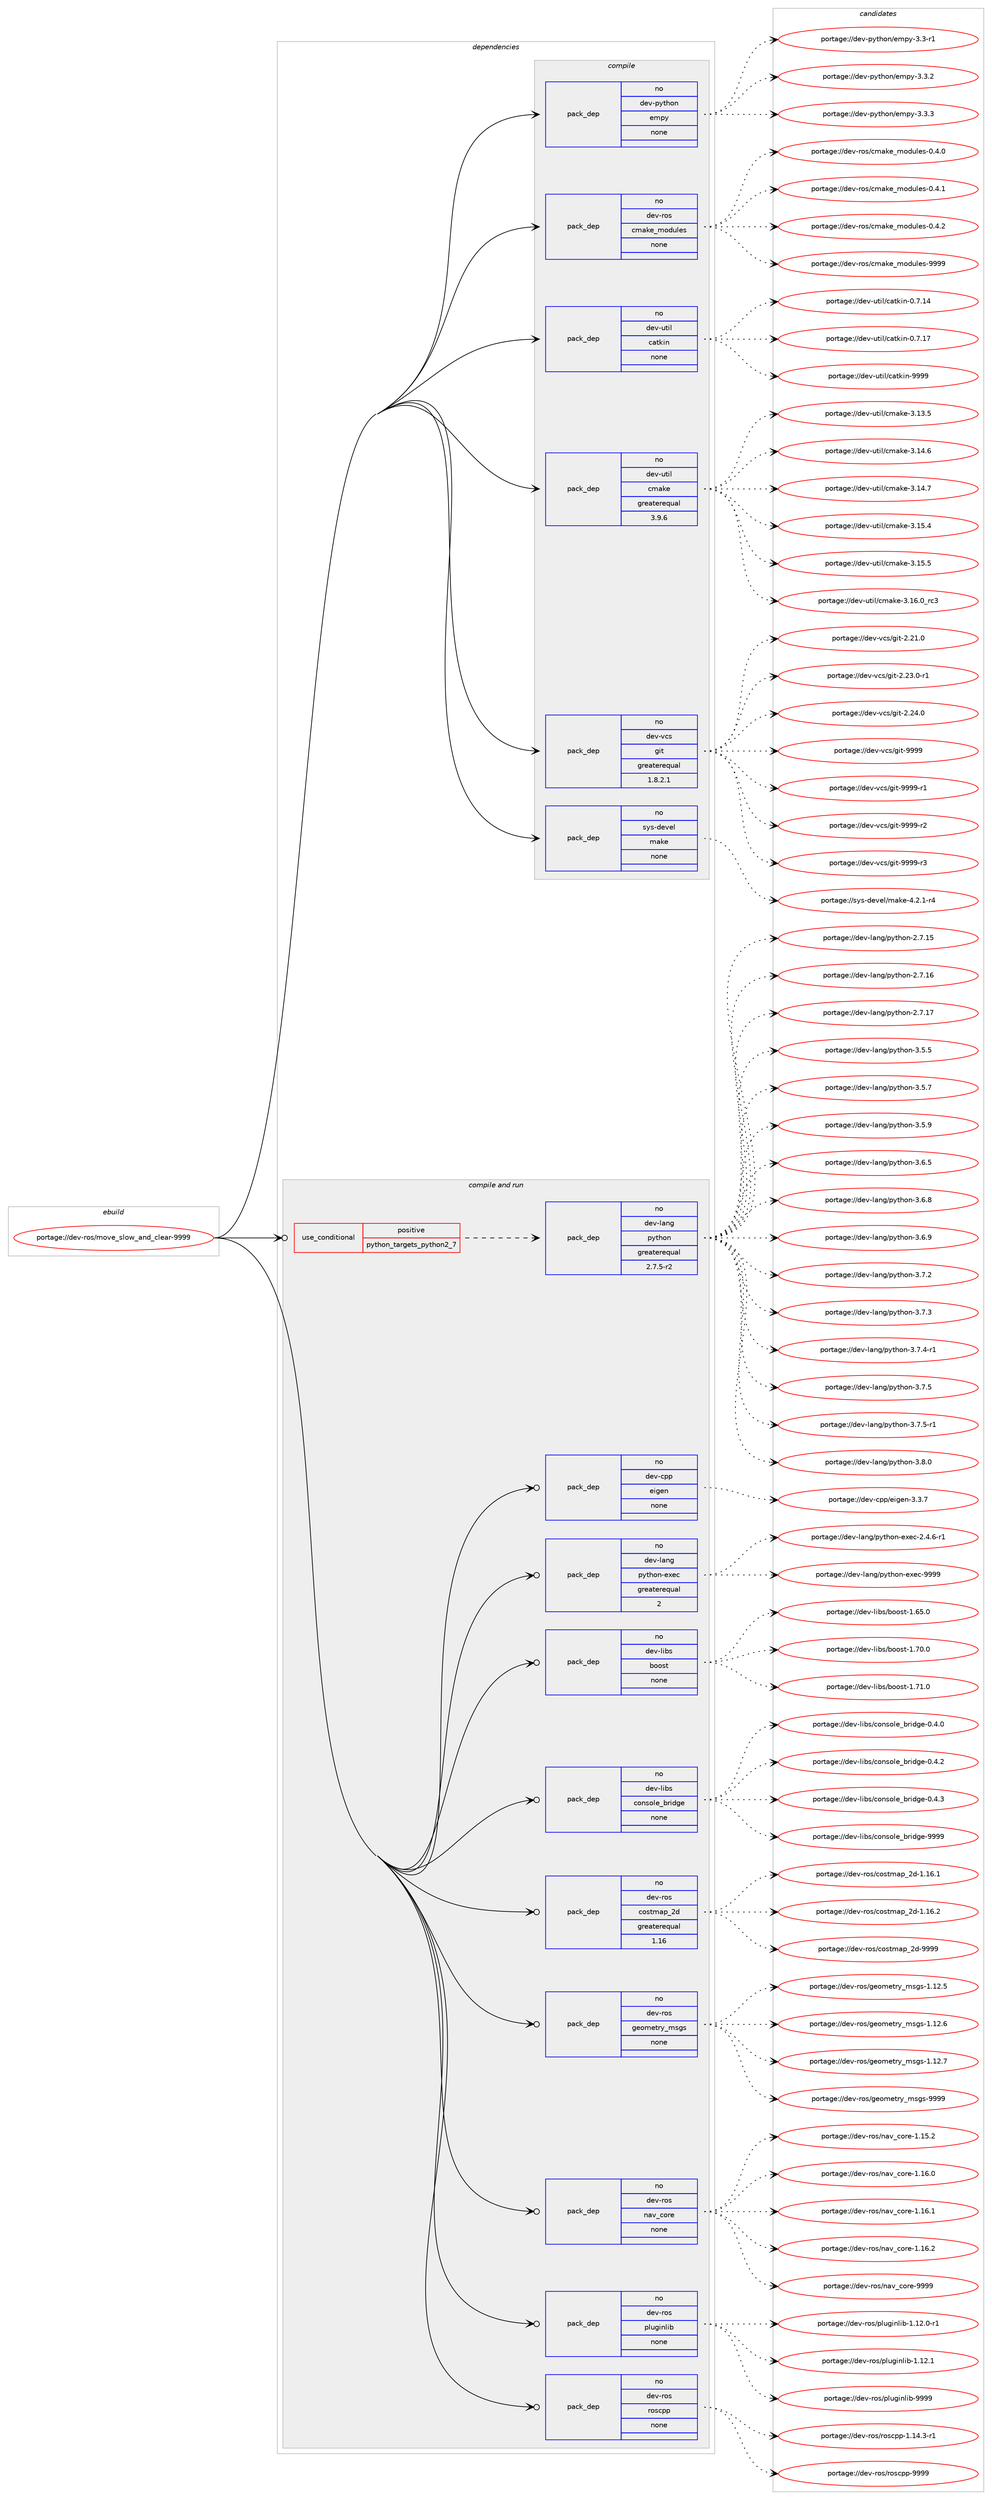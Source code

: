 digraph prolog {

# *************
# Graph options
# *************

newrank=true;
concentrate=true;
compound=true;
graph [rankdir=LR,fontname=Helvetica,fontsize=10,ranksep=1.5];#, ranksep=2.5, nodesep=0.2];
edge  [arrowhead=vee];
node  [fontname=Helvetica,fontsize=10];

# **********
# The ebuild
# **********

subgraph cluster_leftcol {
color=gray;
rank=same;
label=<<i>ebuild</i>>;
id [label="portage://dev-ros/move_slow_and_clear-9999", color=red, width=4, href="../dev-ros/move_slow_and_clear-9999.svg"];
}

# ****************
# The dependencies
# ****************

subgraph cluster_midcol {
color=gray;
label=<<i>dependencies</i>>;
subgraph cluster_compile {
fillcolor="#eeeeee";
style=filled;
label=<<i>compile</i>>;
subgraph pack144907 {
dependency191488 [label=<<TABLE BORDER="0" CELLBORDER="1" CELLSPACING="0" CELLPADDING="4" WIDTH="220"><TR><TD ROWSPAN="6" CELLPADDING="30">pack_dep</TD></TR><TR><TD WIDTH="110">no</TD></TR><TR><TD>dev-python</TD></TR><TR><TD>empy</TD></TR><TR><TD>none</TD></TR><TR><TD></TD></TR></TABLE>>, shape=none, color=blue];
}
id:e -> dependency191488:w [weight=20,style="solid",arrowhead="vee"];
subgraph pack144908 {
dependency191489 [label=<<TABLE BORDER="0" CELLBORDER="1" CELLSPACING="0" CELLPADDING="4" WIDTH="220"><TR><TD ROWSPAN="6" CELLPADDING="30">pack_dep</TD></TR><TR><TD WIDTH="110">no</TD></TR><TR><TD>dev-ros</TD></TR><TR><TD>cmake_modules</TD></TR><TR><TD>none</TD></TR><TR><TD></TD></TR></TABLE>>, shape=none, color=blue];
}
id:e -> dependency191489:w [weight=20,style="solid",arrowhead="vee"];
subgraph pack144909 {
dependency191490 [label=<<TABLE BORDER="0" CELLBORDER="1" CELLSPACING="0" CELLPADDING="4" WIDTH="220"><TR><TD ROWSPAN="6" CELLPADDING="30">pack_dep</TD></TR><TR><TD WIDTH="110">no</TD></TR><TR><TD>dev-util</TD></TR><TR><TD>catkin</TD></TR><TR><TD>none</TD></TR><TR><TD></TD></TR></TABLE>>, shape=none, color=blue];
}
id:e -> dependency191490:w [weight=20,style="solid",arrowhead="vee"];
subgraph pack144910 {
dependency191491 [label=<<TABLE BORDER="0" CELLBORDER="1" CELLSPACING="0" CELLPADDING="4" WIDTH="220"><TR><TD ROWSPAN="6" CELLPADDING="30">pack_dep</TD></TR><TR><TD WIDTH="110">no</TD></TR><TR><TD>dev-util</TD></TR><TR><TD>cmake</TD></TR><TR><TD>greaterequal</TD></TR><TR><TD>3.9.6</TD></TR></TABLE>>, shape=none, color=blue];
}
id:e -> dependency191491:w [weight=20,style="solid",arrowhead="vee"];
subgraph pack144911 {
dependency191492 [label=<<TABLE BORDER="0" CELLBORDER="1" CELLSPACING="0" CELLPADDING="4" WIDTH="220"><TR><TD ROWSPAN="6" CELLPADDING="30">pack_dep</TD></TR><TR><TD WIDTH="110">no</TD></TR><TR><TD>dev-vcs</TD></TR><TR><TD>git</TD></TR><TR><TD>greaterequal</TD></TR><TR><TD>1.8.2.1</TD></TR></TABLE>>, shape=none, color=blue];
}
id:e -> dependency191492:w [weight=20,style="solid",arrowhead="vee"];
subgraph pack144912 {
dependency191493 [label=<<TABLE BORDER="0" CELLBORDER="1" CELLSPACING="0" CELLPADDING="4" WIDTH="220"><TR><TD ROWSPAN="6" CELLPADDING="30">pack_dep</TD></TR><TR><TD WIDTH="110">no</TD></TR><TR><TD>sys-devel</TD></TR><TR><TD>make</TD></TR><TR><TD>none</TD></TR><TR><TD></TD></TR></TABLE>>, shape=none, color=blue];
}
id:e -> dependency191493:w [weight=20,style="solid",arrowhead="vee"];
}
subgraph cluster_compileandrun {
fillcolor="#eeeeee";
style=filled;
label=<<i>compile and run</i>>;
subgraph cond43155 {
dependency191494 [label=<<TABLE BORDER="0" CELLBORDER="1" CELLSPACING="0" CELLPADDING="4"><TR><TD ROWSPAN="3" CELLPADDING="10">use_conditional</TD></TR><TR><TD>positive</TD></TR><TR><TD>python_targets_python2_7</TD></TR></TABLE>>, shape=none, color=red];
subgraph pack144913 {
dependency191495 [label=<<TABLE BORDER="0" CELLBORDER="1" CELLSPACING="0" CELLPADDING="4" WIDTH="220"><TR><TD ROWSPAN="6" CELLPADDING="30">pack_dep</TD></TR><TR><TD WIDTH="110">no</TD></TR><TR><TD>dev-lang</TD></TR><TR><TD>python</TD></TR><TR><TD>greaterequal</TD></TR><TR><TD>2.7.5-r2</TD></TR></TABLE>>, shape=none, color=blue];
}
dependency191494:e -> dependency191495:w [weight=20,style="dashed",arrowhead="vee"];
}
id:e -> dependency191494:w [weight=20,style="solid",arrowhead="odotvee"];
subgraph pack144914 {
dependency191496 [label=<<TABLE BORDER="0" CELLBORDER="1" CELLSPACING="0" CELLPADDING="4" WIDTH="220"><TR><TD ROWSPAN="6" CELLPADDING="30">pack_dep</TD></TR><TR><TD WIDTH="110">no</TD></TR><TR><TD>dev-cpp</TD></TR><TR><TD>eigen</TD></TR><TR><TD>none</TD></TR><TR><TD></TD></TR></TABLE>>, shape=none, color=blue];
}
id:e -> dependency191496:w [weight=20,style="solid",arrowhead="odotvee"];
subgraph pack144915 {
dependency191497 [label=<<TABLE BORDER="0" CELLBORDER="1" CELLSPACING="0" CELLPADDING="4" WIDTH="220"><TR><TD ROWSPAN="6" CELLPADDING="30">pack_dep</TD></TR><TR><TD WIDTH="110">no</TD></TR><TR><TD>dev-lang</TD></TR><TR><TD>python-exec</TD></TR><TR><TD>greaterequal</TD></TR><TR><TD>2</TD></TR></TABLE>>, shape=none, color=blue];
}
id:e -> dependency191497:w [weight=20,style="solid",arrowhead="odotvee"];
subgraph pack144916 {
dependency191498 [label=<<TABLE BORDER="0" CELLBORDER="1" CELLSPACING="0" CELLPADDING="4" WIDTH="220"><TR><TD ROWSPAN="6" CELLPADDING="30">pack_dep</TD></TR><TR><TD WIDTH="110">no</TD></TR><TR><TD>dev-libs</TD></TR><TR><TD>boost</TD></TR><TR><TD>none</TD></TR><TR><TD></TD></TR></TABLE>>, shape=none, color=blue];
}
id:e -> dependency191498:w [weight=20,style="solid",arrowhead="odotvee"];
subgraph pack144917 {
dependency191499 [label=<<TABLE BORDER="0" CELLBORDER="1" CELLSPACING="0" CELLPADDING="4" WIDTH="220"><TR><TD ROWSPAN="6" CELLPADDING="30">pack_dep</TD></TR><TR><TD WIDTH="110">no</TD></TR><TR><TD>dev-libs</TD></TR><TR><TD>console_bridge</TD></TR><TR><TD>none</TD></TR><TR><TD></TD></TR></TABLE>>, shape=none, color=blue];
}
id:e -> dependency191499:w [weight=20,style="solid",arrowhead="odotvee"];
subgraph pack144918 {
dependency191500 [label=<<TABLE BORDER="0" CELLBORDER="1" CELLSPACING="0" CELLPADDING="4" WIDTH="220"><TR><TD ROWSPAN="6" CELLPADDING="30">pack_dep</TD></TR><TR><TD WIDTH="110">no</TD></TR><TR><TD>dev-ros</TD></TR><TR><TD>costmap_2d</TD></TR><TR><TD>greaterequal</TD></TR><TR><TD>1.16</TD></TR></TABLE>>, shape=none, color=blue];
}
id:e -> dependency191500:w [weight=20,style="solid",arrowhead="odotvee"];
subgraph pack144919 {
dependency191501 [label=<<TABLE BORDER="0" CELLBORDER="1" CELLSPACING="0" CELLPADDING="4" WIDTH="220"><TR><TD ROWSPAN="6" CELLPADDING="30">pack_dep</TD></TR><TR><TD WIDTH="110">no</TD></TR><TR><TD>dev-ros</TD></TR><TR><TD>geometry_msgs</TD></TR><TR><TD>none</TD></TR><TR><TD></TD></TR></TABLE>>, shape=none, color=blue];
}
id:e -> dependency191501:w [weight=20,style="solid",arrowhead="odotvee"];
subgraph pack144920 {
dependency191502 [label=<<TABLE BORDER="0" CELLBORDER="1" CELLSPACING="0" CELLPADDING="4" WIDTH="220"><TR><TD ROWSPAN="6" CELLPADDING="30">pack_dep</TD></TR><TR><TD WIDTH="110">no</TD></TR><TR><TD>dev-ros</TD></TR><TR><TD>nav_core</TD></TR><TR><TD>none</TD></TR><TR><TD></TD></TR></TABLE>>, shape=none, color=blue];
}
id:e -> dependency191502:w [weight=20,style="solid",arrowhead="odotvee"];
subgraph pack144921 {
dependency191503 [label=<<TABLE BORDER="0" CELLBORDER="1" CELLSPACING="0" CELLPADDING="4" WIDTH="220"><TR><TD ROWSPAN="6" CELLPADDING="30">pack_dep</TD></TR><TR><TD WIDTH="110">no</TD></TR><TR><TD>dev-ros</TD></TR><TR><TD>pluginlib</TD></TR><TR><TD>none</TD></TR><TR><TD></TD></TR></TABLE>>, shape=none, color=blue];
}
id:e -> dependency191503:w [weight=20,style="solid",arrowhead="odotvee"];
subgraph pack144922 {
dependency191504 [label=<<TABLE BORDER="0" CELLBORDER="1" CELLSPACING="0" CELLPADDING="4" WIDTH="220"><TR><TD ROWSPAN="6" CELLPADDING="30">pack_dep</TD></TR><TR><TD WIDTH="110">no</TD></TR><TR><TD>dev-ros</TD></TR><TR><TD>roscpp</TD></TR><TR><TD>none</TD></TR><TR><TD></TD></TR></TABLE>>, shape=none, color=blue];
}
id:e -> dependency191504:w [weight=20,style="solid",arrowhead="odotvee"];
}
subgraph cluster_run {
fillcolor="#eeeeee";
style=filled;
label=<<i>run</i>>;
}
}

# **************
# The candidates
# **************

subgraph cluster_choices {
rank=same;
color=gray;
label=<<i>candidates</i>>;

subgraph choice144907 {
color=black;
nodesep=1;
choiceportage1001011184511212111610411111047101109112121455146514511449 [label="portage://dev-python/empy-3.3-r1", color=red, width=4,href="../dev-python/empy-3.3-r1.svg"];
choiceportage1001011184511212111610411111047101109112121455146514650 [label="portage://dev-python/empy-3.3.2", color=red, width=4,href="../dev-python/empy-3.3.2.svg"];
choiceportage1001011184511212111610411111047101109112121455146514651 [label="portage://dev-python/empy-3.3.3", color=red, width=4,href="../dev-python/empy-3.3.3.svg"];
dependency191488:e -> choiceportage1001011184511212111610411111047101109112121455146514511449:w [style=dotted,weight="100"];
dependency191488:e -> choiceportage1001011184511212111610411111047101109112121455146514650:w [style=dotted,weight="100"];
dependency191488:e -> choiceportage1001011184511212111610411111047101109112121455146514651:w [style=dotted,weight="100"];
}
subgraph choice144908 {
color=black;
nodesep=1;
choiceportage1001011184511411111547991099710710195109111100117108101115454846524648 [label="portage://dev-ros/cmake_modules-0.4.0", color=red, width=4,href="../dev-ros/cmake_modules-0.4.0.svg"];
choiceportage1001011184511411111547991099710710195109111100117108101115454846524649 [label="portage://dev-ros/cmake_modules-0.4.1", color=red, width=4,href="../dev-ros/cmake_modules-0.4.1.svg"];
choiceportage1001011184511411111547991099710710195109111100117108101115454846524650 [label="portage://dev-ros/cmake_modules-0.4.2", color=red, width=4,href="../dev-ros/cmake_modules-0.4.2.svg"];
choiceportage10010111845114111115479910997107101951091111001171081011154557575757 [label="portage://dev-ros/cmake_modules-9999", color=red, width=4,href="../dev-ros/cmake_modules-9999.svg"];
dependency191489:e -> choiceportage1001011184511411111547991099710710195109111100117108101115454846524648:w [style=dotted,weight="100"];
dependency191489:e -> choiceportage1001011184511411111547991099710710195109111100117108101115454846524649:w [style=dotted,weight="100"];
dependency191489:e -> choiceportage1001011184511411111547991099710710195109111100117108101115454846524650:w [style=dotted,weight="100"];
dependency191489:e -> choiceportage10010111845114111115479910997107101951091111001171081011154557575757:w [style=dotted,weight="100"];
}
subgraph choice144909 {
color=black;
nodesep=1;
choiceportage1001011184511711610510847999711610710511045484655464952 [label="portage://dev-util/catkin-0.7.14", color=red, width=4,href="../dev-util/catkin-0.7.14.svg"];
choiceportage1001011184511711610510847999711610710511045484655464955 [label="portage://dev-util/catkin-0.7.17", color=red, width=4,href="../dev-util/catkin-0.7.17.svg"];
choiceportage100101118451171161051084799971161071051104557575757 [label="portage://dev-util/catkin-9999", color=red, width=4,href="../dev-util/catkin-9999.svg"];
dependency191490:e -> choiceportage1001011184511711610510847999711610710511045484655464952:w [style=dotted,weight="100"];
dependency191490:e -> choiceportage1001011184511711610510847999711610710511045484655464955:w [style=dotted,weight="100"];
dependency191490:e -> choiceportage100101118451171161051084799971161071051104557575757:w [style=dotted,weight="100"];
}
subgraph choice144910 {
color=black;
nodesep=1;
choiceportage1001011184511711610510847991099710710145514649514653 [label="portage://dev-util/cmake-3.13.5", color=red, width=4,href="../dev-util/cmake-3.13.5.svg"];
choiceportage1001011184511711610510847991099710710145514649524654 [label="portage://dev-util/cmake-3.14.6", color=red, width=4,href="../dev-util/cmake-3.14.6.svg"];
choiceportage1001011184511711610510847991099710710145514649524655 [label="portage://dev-util/cmake-3.14.7", color=red, width=4,href="../dev-util/cmake-3.14.7.svg"];
choiceportage1001011184511711610510847991099710710145514649534652 [label="portage://dev-util/cmake-3.15.4", color=red, width=4,href="../dev-util/cmake-3.15.4.svg"];
choiceportage1001011184511711610510847991099710710145514649534653 [label="portage://dev-util/cmake-3.15.5", color=red, width=4,href="../dev-util/cmake-3.15.5.svg"];
choiceportage1001011184511711610510847991099710710145514649544648951149951 [label="portage://dev-util/cmake-3.16.0_rc3", color=red, width=4,href="../dev-util/cmake-3.16.0_rc3.svg"];
dependency191491:e -> choiceportage1001011184511711610510847991099710710145514649514653:w [style=dotted,weight="100"];
dependency191491:e -> choiceportage1001011184511711610510847991099710710145514649524654:w [style=dotted,weight="100"];
dependency191491:e -> choiceportage1001011184511711610510847991099710710145514649524655:w [style=dotted,weight="100"];
dependency191491:e -> choiceportage1001011184511711610510847991099710710145514649534652:w [style=dotted,weight="100"];
dependency191491:e -> choiceportage1001011184511711610510847991099710710145514649534653:w [style=dotted,weight="100"];
dependency191491:e -> choiceportage1001011184511711610510847991099710710145514649544648951149951:w [style=dotted,weight="100"];
}
subgraph choice144911 {
color=black;
nodesep=1;
choiceportage10010111845118991154710310511645504650494648 [label="portage://dev-vcs/git-2.21.0", color=red, width=4,href="../dev-vcs/git-2.21.0.svg"];
choiceportage100101118451189911547103105116455046505146484511449 [label="portage://dev-vcs/git-2.23.0-r1", color=red, width=4,href="../dev-vcs/git-2.23.0-r1.svg"];
choiceportage10010111845118991154710310511645504650524648 [label="portage://dev-vcs/git-2.24.0", color=red, width=4,href="../dev-vcs/git-2.24.0.svg"];
choiceportage1001011184511899115471031051164557575757 [label="portage://dev-vcs/git-9999", color=red, width=4,href="../dev-vcs/git-9999.svg"];
choiceportage10010111845118991154710310511645575757574511449 [label="portage://dev-vcs/git-9999-r1", color=red, width=4,href="../dev-vcs/git-9999-r1.svg"];
choiceportage10010111845118991154710310511645575757574511450 [label="portage://dev-vcs/git-9999-r2", color=red, width=4,href="../dev-vcs/git-9999-r2.svg"];
choiceportage10010111845118991154710310511645575757574511451 [label="portage://dev-vcs/git-9999-r3", color=red, width=4,href="../dev-vcs/git-9999-r3.svg"];
dependency191492:e -> choiceportage10010111845118991154710310511645504650494648:w [style=dotted,weight="100"];
dependency191492:e -> choiceportage100101118451189911547103105116455046505146484511449:w [style=dotted,weight="100"];
dependency191492:e -> choiceportage10010111845118991154710310511645504650524648:w [style=dotted,weight="100"];
dependency191492:e -> choiceportage1001011184511899115471031051164557575757:w [style=dotted,weight="100"];
dependency191492:e -> choiceportage10010111845118991154710310511645575757574511449:w [style=dotted,weight="100"];
dependency191492:e -> choiceportage10010111845118991154710310511645575757574511450:w [style=dotted,weight="100"];
dependency191492:e -> choiceportage10010111845118991154710310511645575757574511451:w [style=dotted,weight="100"];
}
subgraph choice144912 {
color=black;
nodesep=1;
choiceportage1151211154510010111810110847109971071014552465046494511452 [label="portage://sys-devel/make-4.2.1-r4", color=red, width=4,href="../sys-devel/make-4.2.1-r4.svg"];
dependency191493:e -> choiceportage1151211154510010111810110847109971071014552465046494511452:w [style=dotted,weight="100"];
}
subgraph choice144913 {
color=black;
nodesep=1;
choiceportage10010111845108971101034711212111610411111045504655464953 [label="portage://dev-lang/python-2.7.15", color=red, width=4,href="../dev-lang/python-2.7.15.svg"];
choiceportage10010111845108971101034711212111610411111045504655464954 [label="portage://dev-lang/python-2.7.16", color=red, width=4,href="../dev-lang/python-2.7.16.svg"];
choiceportage10010111845108971101034711212111610411111045504655464955 [label="portage://dev-lang/python-2.7.17", color=red, width=4,href="../dev-lang/python-2.7.17.svg"];
choiceportage100101118451089711010347112121116104111110455146534653 [label="portage://dev-lang/python-3.5.5", color=red, width=4,href="../dev-lang/python-3.5.5.svg"];
choiceportage100101118451089711010347112121116104111110455146534655 [label="portage://dev-lang/python-3.5.7", color=red, width=4,href="../dev-lang/python-3.5.7.svg"];
choiceportage100101118451089711010347112121116104111110455146534657 [label="portage://dev-lang/python-3.5.9", color=red, width=4,href="../dev-lang/python-3.5.9.svg"];
choiceportage100101118451089711010347112121116104111110455146544653 [label="portage://dev-lang/python-3.6.5", color=red, width=4,href="../dev-lang/python-3.6.5.svg"];
choiceportage100101118451089711010347112121116104111110455146544656 [label="portage://dev-lang/python-3.6.8", color=red, width=4,href="../dev-lang/python-3.6.8.svg"];
choiceportage100101118451089711010347112121116104111110455146544657 [label="portage://dev-lang/python-3.6.9", color=red, width=4,href="../dev-lang/python-3.6.9.svg"];
choiceportage100101118451089711010347112121116104111110455146554650 [label="portage://dev-lang/python-3.7.2", color=red, width=4,href="../dev-lang/python-3.7.2.svg"];
choiceportage100101118451089711010347112121116104111110455146554651 [label="portage://dev-lang/python-3.7.3", color=red, width=4,href="../dev-lang/python-3.7.3.svg"];
choiceportage1001011184510897110103471121211161041111104551465546524511449 [label="portage://dev-lang/python-3.7.4-r1", color=red, width=4,href="../dev-lang/python-3.7.4-r1.svg"];
choiceportage100101118451089711010347112121116104111110455146554653 [label="portage://dev-lang/python-3.7.5", color=red, width=4,href="../dev-lang/python-3.7.5.svg"];
choiceportage1001011184510897110103471121211161041111104551465546534511449 [label="portage://dev-lang/python-3.7.5-r1", color=red, width=4,href="../dev-lang/python-3.7.5-r1.svg"];
choiceportage100101118451089711010347112121116104111110455146564648 [label="portage://dev-lang/python-3.8.0", color=red, width=4,href="../dev-lang/python-3.8.0.svg"];
dependency191495:e -> choiceportage10010111845108971101034711212111610411111045504655464953:w [style=dotted,weight="100"];
dependency191495:e -> choiceportage10010111845108971101034711212111610411111045504655464954:w [style=dotted,weight="100"];
dependency191495:e -> choiceportage10010111845108971101034711212111610411111045504655464955:w [style=dotted,weight="100"];
dependency191495:e -> choiceportage100101118451089711010347112121116104111110455146534653:w [style=dotted,weight="100"];
dependency191495:e -> choiceportage100101118451089711010347112121116104111110455146534655:w [style=dotted,weight="100"];
dependency191495:e -> choiceportage100101118451089711010347112121116104111110455146534657:w [style=dotted,weight="100"];
dependency191495:e -> choiceportage100101118451089711010347112121116104111110455146544653:w [style=dotted,weight="100"];
dependency191495:e -> choiceportage100101118451089711010347112121116104111110455146544656:w [style=dotted,weight="100"];
dependency191495:e -> choiceportage100101118451089711010347112121116104111110455146544657:w [style=dotted,weight="100"];
dependency191495:e -> choiceportage100101118451089711010347112121116104111110455146554650:w [style=dotted,weight="100"];
dependency191495:e -> choiceportage100101118451089711010347112121116104111110455146554651:w [style=dotted,weight="100"];
dependency191495:e -> choiceportage1001011184510897110103471121211161041111104551465546524511449:w [style=dotted,weight="100"];
dependency191495:e -> choiceportage100101118451089711010347112121116104111110455146554653:w [style=dotted,weight="100"];
dependency191495:e -> choiceportage1001011184510897110103471121211161041111104551465546534511449:w [style=dotted,weight="100"];
dependency191495:e -> choiceportage100101118451089711010347112121116104111110455146564648:w [style=dotted,weight="100"];
}
subgraph choice144914 {
color=black;
nodesep=1;
choiceportage100101118459911211247101105103101110455146514655 [label="portage://dev-cpp/eigen-3.3.7", color=red, width=4,href="../dev-cpp/eigen-3.3.7.svg"];
dependency191496:e -> choiceportage100101118459911211247101105103101110455146514655:w [style=dotted,weight="100"];
}
subgraph choice144915 {
color=black;
nodesep=1;
choiceportage10010111845108971101034711212111610411111045101120101994550465246544511449 [label="portage://dev-lang/python-exec-2.4.6-r1", color=red, width=4,href="../dev-lang/python-exec-2.4.6-r1.svg"];
choiceportage10010111845108971101034711212111610411111045101120101994557575757 [label="portage://dev-lang/python-exec-9999", color=red, width=4,href="../dev-lang/python-exec-9999.svg"];
dependency191497:e -> choiceportage10010111845108971101034711212111610411111045101120101994550465246544511449:w [style=dotted,weight="100"];
dependency191497:e -> choiceportage10010111845108971101034711212111610411111045101120101994557575757:w [style=dotted,weight="100"];
}
subgraph choice144916 {
color=black;
nodesep=1;
choiceportage1001011184510810598115479811111111511645494654534648 [label="portage://dev-libs/boost-1.65.0", color=red, width=4,href="../dev-libs/boost-1.65.0.svg"];
choiceportage1001011184510810598115479811111111511645494655484648 [label="portage://dev-libs/boost-1.70.0", color=red, width=4,href="../dev-libs/boost-1.70.0.svg"];
choiceportage1001011184510810598115479811111111511645494655494648 [label="portage://dev-libs/boost-1.71.0", color=red, width=4,href="../dev-libs/boost-1.71.0.svg"];
dependency191498:e -> choiceportage1001011184510810598115479811111111511645494654534648:w [style=dotted,weight="100"];
dependency191498:e -> choiceportage1001011184510810598115479811111111511645494655484648:w [style=dotted,weight="100"];
dependency191498:e -> choiceportage1001011184510810598115479811111111511645494655494648:w [style=dotted,weight="100"];
}
subgraph choice144917 {
color=black;
nodesep=1;
choiceportage100101118451081059811547991111101151111081019598114105100103101454846524648 [label="portage://dev-libs/console_bridge-0.4.0", color=red, width=4,href="../dev-libs/console_bridge-0.4.0.svg"];
choiceportage100101118451081059811547991111101151111081019598114105100103101454846524650 [label="portage://dev-libs/console_bridge-0.4.2", color=red, width=4,href="../dev-libs/console_bridge-0.4.2.svg"];
choiceportage100101118451081059811547991111101151111081019598114105100103101454846524651 [label="portage://dev-libs/console_bridge-0.4.3", color=red, width=4,href="../dev-libs/console_bridge-0.4.3.svg"];
choiceportage1001011184510810598115479911111011511110810195981141051001031014557575757 [label="portage://dev-libs/console_bridge-9999", color=red, width=4,href="../dev-libs/console_bridge-9999.svg"];
dependency191499:e -> choiceportage100101118451081059811547991111101151111081019598114105100103101454846524648:w [style=dotted,weight="100"];
dependency191499:e -> choiceportage100101118451081059811547991111101151111081019598114105100103101454846524650:w [style=dotted,weight="100"];
dependency191499:e -> choiceportage100101118451081059811547991111101151111081019598114105100103101454846524651:w [style=dotted,weight="100"];
dependency191499:e -> choiceportage1001011184510810598115479911111011511110810195981141051001031014557575757:w [style=dotted,weight="100"];
}
subgraph choice144918 {
color=black;
nodesep=1;
choiceportage10010111845114111115479911111511610997112955010045494649544649 [label="portage://dev-ros/costmap_2d-1.16.1", color=red, width=4,href="../dev-ros/costmap_2d-1.16.1.svg"];
choiceportage10010111845114111115479911111511610997112955010045494649544650 [label="portage://dev-ros/costmap_2d-1.16.2", color=red, width=4,href="../dev-ros/costmap_2d-1.16.2.svg"];
choiceportage1001011184511411111547991111151161099711295501004557575757 [label="portage://dev-ros/costmap_2d-9999", color=red, width=4,href="../dev-ros/costmap_2d-9999.svg"];
dependency191500:e -> choiceportage10010111845114111115479911111511610997112955010045494649544649:w [style=dotted,weight="100"];
dependency191500:e -> choiceportage10010111845114111115479911111511610997112955010045494649544650:w [style=dotted,weight="100"];
dependency191500:e -> choiceportage1001011184511411111547991111151161099711295501004557575757:w [style=dotted,weight="100"];
}
subgraph choice144919 {
color=black;
nodesep=1;
choiceportage10010111845114111115471031011111091011161141219510911510311545494649504653 [label="portage://dev-ros/geometry_msgs-1.12.5", color=red, width=4,href="../dev-ros/geometry_msgs-1.12.5.svg"];
choiceportage10010111845114111115471031011111091011161141219510911510311545494649504654 [label="portage://dev-ros/geometry_msgs-1.12.6", color=red, width=4,href="../dev-ros/geometry_msgs-1.12.6.svg"];
choiceportage10010111845114111115471031011111091011161141219510911510311545494649504655 [label="portage://dev-ros/geometry_msgs-1.12.7", color=red, width=4,href="../dev-ros/geometry_msgs-1.12.7.svg"];
choiceportage1001011184511411111547103101111109101116114121951091151031154557575757 [label="portage://dev-ros/geometry_msgs-9999", color=red, width=4,href="../dev-ros/geometry_msgs-9999.svg"];
dependency191501:e -> choiceportage10010111845114111115471031011111091011161141219510911510311545494649504653:w [style=dotted,weight="100"];
dependency191501:e -> choiceportage10010111845114111115471031011111091011161141219510911510311545494649504654:w [style=dotted,weight="100"];
dependency191501:e -> choiceportage10010111845114111115471031011111091011161141219510911510311545494649504655:w [style=dotted,weight="100"];
dependency191501:e -> choiceportage1001011184511411111547103101111109101116114121951091151031154557575757:w [style=dotted,weight="100"];
}
subgraph choice144920 {
color=black;
nodesep=1;
choiceportage100101118451141111154711097118959911111410145494649534650 [label="portage://dev-ros/nav_core-1.15.2", color=red, width=4,href="../dev-ros/nav_core-1.15.2.svg"];
choiceportage100101118451141111154711097118959911111410145494649544648 [label="portage://dev-ros/nav_core-1.16.0", color=red, width=4,href="../dev-ros/nav_core-1.16.0.svg"];
choiceportage100101118451141111154711097118959911111410145494649544649 [label="portage://dev-ros/nav_core-1.16.1", color=red, width=4,href="../dev-ros/nav_core-1.16.1.svg"];
choiceportage100101118451141111154711097118959911111410145494649544650 [label="portage://dev-ros/nav_core-1.16.2", color=red, width=4,href="../dev-ros/nav_core-1.16.2.svg"];
choiceportage10010111845114111115471109711895991111141014557575757 [label="portage://dev-ros/nav_core-9999", color=red, width=4,href="../dev-ros/nav_core-9999.svg"];
dependency191502:e -> choiceportage100101118451141111154711097118959911111410145494649534650:w [style=dotted,weight="100"];
dependency191502:e -> choiceportage100101118451141111154711097118959911111410145494649544648:w [style=dotted,weight="100"];
dependency191502:e -> choiceportage100101118451141111154711097118959911111410145494649544649:w [style=dotted,weight="100"];
dependency191502:e -> choiceportage100101118451141111154711097118959911111410145494649544650:w [style=dotted,weight="100"];
dependency191502:e -> choiceportage10010111845114111115471109711895991111141014557575757:w [style=dotted,weight="100"];
}
subgraph choice144921 {
color=black;
nodesep=1;
choiceportage100101118451141111154711210811710310511010810598454946495046484511449 [label="portage://dev-ros/pluginlib-1.12.0-r1", color=red, width=4,href="../dev-ros/pluginlib-1.12.0-r1.svg"];
choiceportage10010111845114111115471121081171031051101081059845494649504649 [label="portage://dev-ros/pluginlib-1.12.1", color=red, width=4,href="../dev-ros/pluginlib-1.12.1.svg"];
choiceportage1001011184511411111547112108117103105110108105984557575757 [label="portage://dev-ros/pluginlib-9999", color=red, width=4,href="../dev-ros/pluginlib-9999.svg"];
dependency191503:e -> choiceportage100101118451141111154711210811710310511010810598454946495046484511449:w [style=dotted,weight="100"];
dependency191503:e -> choiceportage10010111845114111115471121081171031051101081059845494649504649:w [style=dotted,weight="100"];
dependency191503:e -> choiceportage1001011184511411111547112108117103105110108105984557575757:w [style=dotted,weight="100"];
}
subgraph choice144922 {
color=black;
nodesep=1;
choiceportage100101118451141111154711411111599112112454946495246514511449 [label="portage://dev-ros/roscpp-1.14.3-r1", color=red, width=4,href="../dev-ros/roscpp-1.14.3-r1.svg"];
choiceportage1001011184511411111547114111115991121124557575757 [label="portage://dev-ros/roscpp-9999", color=red, width=4,href="../dev-ros/roscpp-9999.svg"];
dependency191504:e -> choiceportage100101118451141111154711411111599112112454946495246514511449:w [style=dotted,weight="100"];
dependency191504:e -> choiceportage1001011184511411111547114111115991121124557575757:w [style=dotted,weight="100"];
}
}

}
